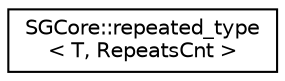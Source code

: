 digraph "Graphical Class Hierarchy"
{
 // LATEX_PDF_SIZE
  edge [fontname="Helvetica",fontsize="10",labelfontname="Helvetica",labelfontsize="10"];
  node [fontname="Helvetica",fontsize="10",shape=record];
  rankdir="LR";
  Node0 [label="SGCore::repeated_type\l\< T, RepeatsCnt \>",height=0.2,width=0.4,color="black", fillcolor="white", style="filled",URL="$structSGCore_1_1repeated__type.html",tooltip=" "];
}
